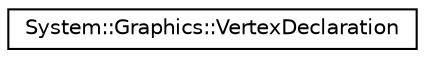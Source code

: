 digraph G
{
  edge [fontname="Helvetica",fontsize="10",labelfontname="Helvetica",labelfontsize="10"];
  node [fontname="Helvetica",fontsize="10",shape=record];
  rankdir="LR";
  Node1 [label="System::Graphics::VertexDeclaration",height=0.2,width=0.4,color="black", fillcolor="white", style="filled",URL="$class_system_1_1_graphics_1_1_vertex_declaration.html"];
}
